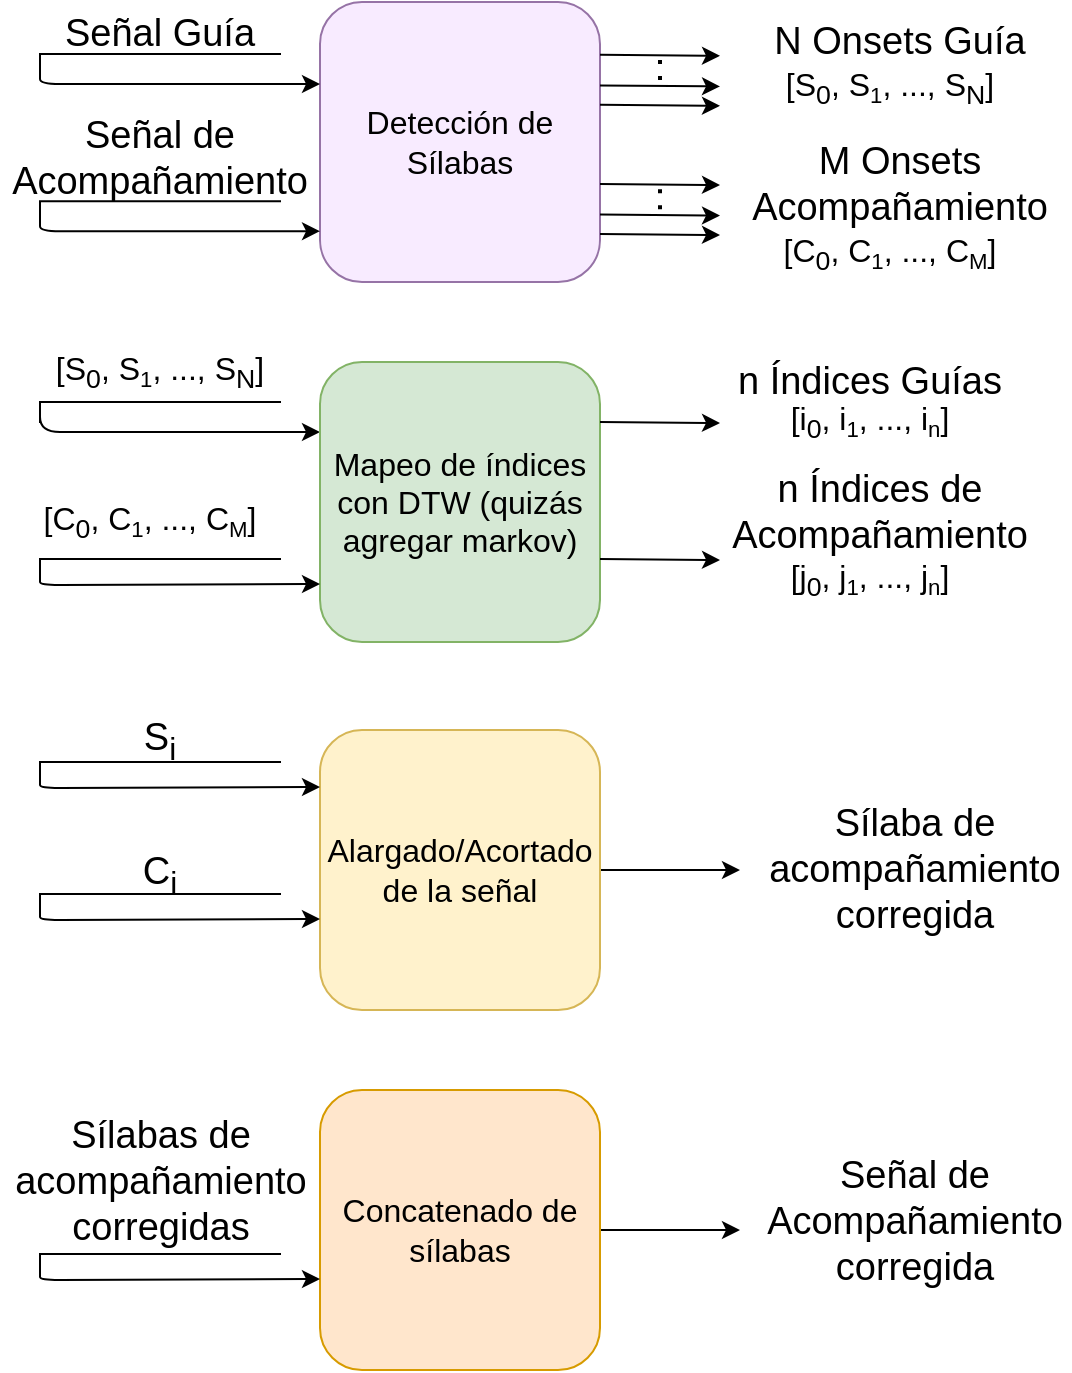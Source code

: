 <mxfile version="13.8.8" type="device"><diagram id="l_QB-jeH4X6DViItUsKL" name="Page-1"><mxGraphModel dx="1543" dy="403" grid="1" gridSize="10" guides="1" tooltips="1" connect="1" arrows="1" fold="1" page="1" pageScale="1" pageWidth="827" pageHeight="1169" math="0" shadow="0"><root><mxCell id="0"/><mxCell id="1" parent="0"/><mxCell id="DnN-pFmFay8qI_5D1zmH-1" value="Detección de Sílabas" style="rounded=1;whiteSpace=wrap;html=1;strokeColor=#9673a6;fontSize=16;fillColor=#F8EBFF;" parent="1" vertex="1"><mxGeometry x="155" y="60" width="140" height="140" as="geometry"/></mxCell><mxCell id="DnN-pFmFay8qI_5D1zmH-2" value="" style="shape=partialRectangle;whiteSpace=wrap;html=1;bottom=0;right=0;fillColor=none;" parent="1" vertex="1"><mxGeometry x="15" y="86" width="120" height="10" as="geometry"/></mxCell><mxCell id="DnN-pFmFay8qI_5D1zmH-3" value="Señal Guía" style="text;html=1;strokeColor=none;fillColor=none;align=center;verticalAlign=middle;whiteSpace=wrap;rounded=0;strokeWidth=1;fontSize=19;" parent="1" vertex="1"><mxGeometry x="15" y="66" width="120" height="20" as="geometry"/></mxCell><mxCell id="DnN-pFmFay8qI_5D1zmH-4" value="" style="endArrow=classic;html=1;fontSize=19;exitX=0;exitY=1;exitDx=0;exitDy=0;entryX=0;entryY=0.5;entryDx=0;entryDy=0;" parent="1" source="DnN-pFmFay8qI_5D1zmH-2" edge="1"><mxGeometry width="50" height="50" relative="1" as="geometry"><mxPoint x="395" y="256" as="sourcePoint"/><mxPoint x="155" y="101" as="targetPoint"/><Array as="points"><mxPoint x="15" y="101"/></Array></mxGeometry></mxCell><mxCell id="DnN-pFmFay8qI_5D1zmH-5" value="" style="endArrow=classic;html=1;fontSize=16;exitX=1;exitY=0.25;exitDx=0;exitDy=0;" parent="1" edge="1"><mxGeometry width="50" height="50" relative="1" as="geometry"><mxPoint x="295" y="86.43" as="sourcePoint"/><mxPoint x="355" y="86.93" as="targetPoint"/></mxGeometry></mxCell><mxCell id="DnN-pFmFay8qI_5D1zmH-7" value="" style="endArrow=classic;html=1;fontSize=16;exitX=1;exitY=0.25;exitDx=0;exitDy=0;" parent="1" edge="1"><mxGeometry width="50" height="50" relative="1" as="geometry"><mxPoint x="295.0" y="101.71" as="sourcePoint"/><mxPoint x="355" y="102.21" as="targetPoint"/></mxGeometry></mxCell><mxCell id="DnN-pFmFay8qI_5D1zmH-8" value="" style="endArrow=classic;html=1;fontSize=16;exitX=1;exitY=0.25;exitDx=0;exitDy=0;" parent="1" edge="1"><mxGeometry width="50" height="50" relative="1" as="geometry"><mxPoint x="295.0" y="111.43" as="sourcePoint"/><mxPoint x="355" y="111.93" as="targetPoint"/></mxGeometry></mxCell><mxCell id="DnN-pFmFay8qI_5D1zmH-9" value="" style="endArrow=none;dashed=1;html=1;dashPattern=1 3;strokeWidth=2;fontSize=16;" parent="1" edge="1"><mxGeometry width="50" height="50" relative="1" as="geometry"><mxPoint x="325" y="99" as="sourcePoint"/><mxPoint x="325" y="89" as="targetPoint"/></mxGeometry></mxCell><mxCell id="DnN-pFmFay8qI_5D1zmH-10" value="N Onsets Guía" style="text;html=1;strokeColor=none;fillColor=none;align=center;verticalAlign=middle;whiteSpace=wrap;rounded=0;strokeWidth=1;fontSize=19;" parent="1" vertex="1"><mxGeometry x="375" y="70" width="140" height="20" as="geometry"/></mxCell><mxCell id="DnN-pFmFay8qI_5D1zmH-14" value="" style="shape=partialRectangle;whiteSpace=wrap;html=1;bottom=0;right=0;fillColor=none;" parent="1" vertex="1"><mxGeometry x="15" y="260" width="120" height="10" as="geometry"/></mxCell><mxCell id="DnN-pFmFay8qI_5D1zmH-15" value="" style="endArrow=classic;html=1;fontSize=19;exitX=0;exitY=0;exitDx=0;exitDy=0;entryX=0;entryY=0.25;entryDx=0;entryDy=0;" parent="1" source="DnN-pFmFay8qI_5D1zmH-14" target="DnN-pFmFay8qI_5D1zmH-17" edge="1"><mxGeometry width="50" height="50" relative="1" as="geometry"><mxPoint x="395" y="485" as="sourcePoint"/><mxPoint x="155" y="330" as="targetPoint"/><Array as="points"><mxPoint x="15" y="275"/></Array></mxGeometry></mxCell><mxCell id="DnN-pFmFay8qI_5D1zmH-16" value="[S&lt;sub&gt;0&lt;/sub&gt;, S&lt;span style=&quot;font-size: 13.333px&quot;&gt;&lt;sub&gt;1&lt;/sub&gt;&lt;/span&gt;, ..., S&lt;sub&gt;N&lt;/sub&gt;]" style="text;html=1;strokeColor=none;fillColor=none;align=center;verticalAlign=middle;whiteSpace=wrap;rounded=0;fontSize=16;" parent="1" vertex="1"><mxGeometry y="235" width="150" height="20" as="geometry"/></mxCell><mxCell id="DnN-pFmFay8qI_5D1zmH-17" value="Mapeo de índices con DTW (quizás agregar markov)" style="rounded=1;whiteSpace=wrap;html=1;strokeColor=#82b366;fontSize=16;fillColor=#d5e8d4;" parent="1" vertex="1"><mxGeometry x="155" y="240" width="140" height="140" as="geometry"/></mxCell><mxCell id="DnN-pFmFay8qI_5D1zmH-23" value="" style="shape=partialRectangle;whiteSpace=wrap;html=1;bottom=0;right=0;fillColor=none;" parent="1" vertex="1"><mxGeometry x="15" y="338.5" width="120" height="10" as="geometry"/></mxCell><mxCell id="DnN-pFmFay8qI_5D1zmH-24" value="" style="endArrow=classic;html=1;fontSize=19;exitX=0;exitY=1;exitDx=0;exitDy=0;entryX=0;entryY=0.25;entryDx=0;entryDy=0;" parent="1" source="DnN-pFmFay8qI_5D1zmH-23" edge="1"><mxGeometry width="50" height="50" relative="1" as="geometry"><mxPoint x="395" y="523.5" as="sourcePoint"/><mxPoint x="155" y="351" as="targetPoint"/><Array as="points"><mxPoint x="15" y="351.5"/></Array></mxGeometry></mxCell><mxCell id="DnN-pFmFay8qI_5D1zmH-26" value="" style="endArrow=classic;html=1;fontSize=16;exitX=1;exitY=0.25;exitDx=0;exitDy=0;" parent="1" edge="1"><mxGeometry width="50" height="50" relative="1" as="geometry"><mxPoint x="295" y="270.0" as="sourcePoint"/><mxPoint x="355" y="270.5" as="targetPoint"/></mxGeometry></mxCell><mxCell id="DnN-pFmFay8qI_5D1zmH-28" value="" style="endArrow=classic;html=1;fontSize=16;exitX=1;exitY=0.25;exitDx=0;exitDy=0;" parent="1" edge="1"><mxGeometry width="50" height="50" relative="1" as="geometry"><mxPoint x="295.0" y="338.5" as="sourcePoint"/><mxPoint x="355" y="339.0" as="targetPoint"/></mxGeometry></mxCell><mxCell id="DnN-pFmFay8qI_5D1zmH-40" style="edgeStyle=orthogonalEdgeStyle;rounded=0;orthogonalLoop=1;jettySize=auto;html=1;exitX=1;exitY=0.5;exitDx=0;exitDy=0;fontSize=9;" parent="1" source="DnN-pFmFay8qI_5D1zmH-31" edge="1"><mxGeometry relative="1" as="geometry"><mxPoint x="365" y="494" as="targetPoint"/></mxGeometry></mxCell><mxCell id="DnN-pFmFay8qI_5D1zmH-31" value="Alargado/Acortado de la señal" style="rounded=1;whiteSpace=wrap;html=1;strokeColor=#d6b656;fontSize=16;fillColor=#fff2cc;" parent="1" vertex="1"><mxGeometry x="155" y="424" width="140" height="140" as="geometry"/></mxCell><mxCell id="DnN-pFmFay8qI_5D1zmH-33" value="S&lt;sub&gt;i&lt;/sub&gt;" style="text;html=1;strokeColor=none;fillColor=none;align=center;verticalAlign=middle;whiteSpace=wrap;rounded=0;strokeWidth=1;fontSize=19;" parent="1" vertex="1"><mxGeometry x="15" y="420" width="120" height="20" as="geometry"/></mxCell><mxCell id="DnN-pFmFay8qI_5D1zmH-39" value="Sílaba de acompañamiento corregida" style="text;html=1;strokeColor=none;fillColor=none;align=center;verticalAlign=middle;whiteSpace=wrap;rounded=0;strokeWidth=1;fontSize=19;" parent="1" vertex="1"><mxGeometry x="375" y="484" width="155" height="20" as="geometry"/></mxCell><mxCell id="FvpN9Vs6fU-Ga11FL0iH-1" value="" style="endArrow=classic;html=1;fontSize=16;exitX=1;exitY=0.25;exitDx=0;exitDy=0;" edge="1" parent="1"><mxGeometry width="50" height="50" relative="1" as="geometry"><mxPoint x="295" y="151" as="sourcePoint"/><mxPoint x="355" y="151.5" as="targetPoint"/></mxGeometry></mxCell><mxCell id="FvpN9Vs6fU-Ga11FL0iH-2" value="" style="endArrow=classic;html=1;fontSize=16;exitX=1;exitY=0.25;exitDx=0;exitDy=0;" edge="1" parent="1"><mxGeometry width="50" height="50" relative="1" as="geometry"><mxPoint x="295" y="166.28" as="sourcePoint"/><mxPoint x="355" y="166.78" as="targetPoint"/></mxGeometry></mxCell><mxCell id="FvpN9Vs6fU-Ga11FL0iH-3" value="" style="endArrow=classic;html=1;fontSize=16;exitX=1;exitY=0.25;exitDx=0;exitDy=0;" edge="1" parent="1"><mxGeometry width="50" height="50" relative="1" as="geometry"><mxPoint x="295" y="176" as="sourcePoint"/><mxPoint x="355" y="176.5" as="targetPoint"/></mxGeometry></mxCell><mxCell id="FvpN9Vs6fU-Ga11FL0iH-4" value="" style="endArrow=none;dashed=1;html=1;dashPattern=1 3;strokeWidth=2;fontSize=16;" edge="1" parent="1"><mxGeometry width="50" height="50" relative="1" as="geometry"><mxPoint x="325" y="163.57" as="sourcePoint"/><mxPoint x="325" y="153.57" as="targetPoint"/></mxGeometry></mxCell><mxCell id="FvpN9Vs6fU-Ga11FL0iH-5" value="M Onsets Acompañamiento" style="text;html=1;strokeColor=none;fillColor=none;align=center;verticalAlign=middle;whiteSpace=wrap;rounded=0;strokeWidth=1;fontSize=19;" vertex="1" parent="1"><mxGeometry x="375" y="140.57" width="140" height="20" as="geometry"/></mxCell><mxCell id="FvpN9Vs6fU-Ga11FL0iH-6" value="" style="shape=partialRectangle;whiteSpace=wrap;html=1;bottom=0;right=0;fillColor=none;" vertex="1" parent="1"><mxGeometry x="15" y="159.57" width="120" height="10" as="geometry"/></mxCell><mxCell id="FvpN9Vs6fU-Ga11FL0iH-7" value="Señal de Acompañamiento" style="text;html=1;strokeColor=none;fillColor=none;align=center;verticalAlign=middle;whiteSpace=wrap;rounded=0;strokeWidth=1;fontSize=19;" vertex="1" parent="1"><mxGeometry x="15" y="128" width="120" height="20" as="geometry"/></mxCell><mxCell id="FvpN9Vs6fU-Ga11FL0iH-8" value="" style="endArrow=classic;html=1;fontSize=19;exitX=0;exitY=1;exitDx=0;exitDy=0;entryX=0;entryY=0.5;entryDx=0;entryDy=0;" edge="1" parent="1" source="FvpN9Vs6fU-Ga11FL0iH-6"><mxGeometry width="50" height="50" relative="1" as="geometry"><mxPoint x="395" y="329.57" as="sourcePoint"/><mxPoint x="155" y="174.57" as="targetPoint"/><Array as="points"><mxPoint x="15" y="174.57"/></Array></mxGeometry></mxCell><mxCell id="FvpN9Vs6fU-Ga11FL0iH-9" value="[S&lt;sub&gt;0&lt;/sub&gt;, S&lt;span style=&quot;font-size: 13.333px&quot;&gt;&lt;sub&gt;1&lt;/sub&gt;&lt;/span&gt;, ..., S&lt;sub&gt;N&lt;/sub&gt;]" style="text;html=1;strokeColor=none;fillColor=none;align=center;verticalAlign=middle;whiteSpace=wrap;rounded=0;fontSize=16;" vertex="1" parent="1"><mxGeometry x="365" y="93" width="150" height="20" as="geometry"/></mxCell><mxCell id="FvpN9Vs6fU-Ga11FL0iH-10" value="[C&lt;sub&gt;0&lt;/sub&gt;, C&lt;span style=&quot;font-size: 13.333px&quot;&gt;&lt;sub&gt;1&lt;/sub&gt;&lt;/span&gt;, ..., C&lt;span style=&quot;font-size: 13.333px&quot;&gt;&lt;sub&gt;M&lt;/sub&gt;&lt;/span&gt;]" style="text;html=1;strokeColor=none;fillColor=none;align=center;verticalAlign=middle;whiteSpace=wrap;rounded=0;fontSize=16;" vertex="1" parent="1"><mxGeometry x="365" y="176" width="150" height="20" as="geometry"/></mxCell><mxCell id="FvpN9Vs6fU-Ga11FL0iH-11" value="[C&lt;sub&gt;0&lt;/sub&gt;, C&lt;span style=&quot;font-size: 13.333px&quot;&gt;&lt;sub&gt;1&lt;/sub&gt;&lt;/span&gt;, ..., C&lt;span style=&quot;font-size: 13.333px&quot;&gt;&lt;sub&gt;M&lt;/sub&gt;&lt;/span&gt;]" style="text;html=1;strokeColor=none;fillColor=none;align=center;verticalAlign=middle;whiteSpace=wrap;rounded=0;fontSize=16;" vertex="1" parent="1"><mxGeometry x="-5" y="310" width="150" height="20" as="geometry"/></mxCell><mxCell id="FvpN9Vs6fU-Ga11FL0iH-12" value="[i&lt;sub&gt;0&lt;/sub&gt;, i&lt;span style=&quot;font-size: 13.333px&quot;&gt;&lt;sub&gt;1&lt;/sub&gt;&lt;/span&gt;, ..., i&lt;span style=&quot;font-size: 13.333px&quot;&gt;&lt;sub&gt;n&lt;/sub&gt;&lt;/span&gt;]" style="text;html=1;strokeColor=none;fillColor=none;align=center;verticalAlign=middle;whiteSpace=wrap;rounded=0;fontSize=16;" vertex="1" parent="1"><mxGeometry x="355" y="260" width="150" height="20" as="geometry"/></mxCell><mxCell id="FvpN9Vs6fU-Ga11FL0iH-13" value="[j&lt;sub&gt;0&lt;/sub&gt;, j&lt;span style=&quot;font-size: 13.333px&quot;&gt;&lt;sub&gt;1&lt;/sub&gt;&lt;/span&gt;, ..., j&lt;span style=&quot;font-size: 13.333px&quot;&gt;&lt;sub&gt;n&lt;/sub&gt;&lt;/span&gt;]" style="text;html=1;strokeColor=none;fillColor=none;align=center;verticalAlign=middle;whiteSpace=wrap;rounded=0;fontSize=16;" vertex="1" parent="1"><mxGeometry x="355" y="338.5" width="150" height="20" as="geometry"/></mxCell><mxCell id="FvpN9Vs6fU-Ga11FL0iH-14" value="n Índices Guías" style="text;html=1;strokeColor=none;fillColor=none;align=center;verticalAlign=middle;whiteSpace=wrap;rounded=0;strokeWidth=1;fontSize=19;" vertex="1" parent="1"><mxGeometry x="360" y="240" width="140" height="20" as="geometry"/></mxCell><mxCell id="FvpN9Vs6fU-Ga11FL0iH-15" value="n Índices de Acompañamiento" style="text;html=1;strokeColor=none;fillColor=none;align=center;verticalAlign=middle;whiteSpace=wrap;rounded=0;strokeWidth=1;fontSize=19;" vertex="1" parent="1"><mxGeometry x="365" y="305" width="140" height="20" as="geometry"/></mxCell><mxCell id="FvpN9Vs6fU-Ga11FL0iH-17" value="" style="shape=partialRectangle;whiteSpace=wrap;html=1;bottom=0;right=0;fillColor=none;" vertex="1" parent="1"><mxGeometry x="15" y="440" width="120" height="10" as="geometry"/></mxCell><mxCell id="FvpN9Vs6fU-Ga11FL0iH-18" value="" style="endArrow=classic;html=1;fontSize=19;exitX=0;exitY=1;exitDx=0;exitDy=0;entryX=0;entryY=0.25;entryDx=0;entryDy=0;" edge="1" parent="1" source="FvpN9Vs6fU-Ga11FL0iH-17"><mxGeometry width="50" height="50" relative="1" as="geometry"><mxPoint x="395" y="625" as="sourcePoint"/><mxPoint x="155" y="452.5" as="targetPoint"/><Array as="points"><mxPoint x="15" y="453"/></Array></mxGeometry></mxCell><mxCell id="FvpN9Vs6fU-Ga11FL0iH-19" value="&lt;sub&gt;&lt;span style=&quot;font-size: 19px&quot;&gt;C&lt;sub&gt;i&lt;/sub&gt;&lt;/span&gt;&lt;/sub&gt;" style="text;html=1;strokeColor=none;fillColor=none;align=center;verticalAlign=middle;whiteSpace=wrap;rounded=0;strokeWidth=1;fontSize=19;" vertex="1" parent="1"><mxGeometry x="15" y="484" width="120" height="20" as="geometry"/></mxCell><mxCell id="FvpN9Vs6fU-Ga11FL0iH-20" value="" style="shape=partialRectangle;whiteSpace=wrap;html=1;bottom=0;right=0;fillColor=none;" vertex="1" parent="1"><mxGeometry x="15" y="506" width="120" height="10" as="geometry"/></mxCell><mxCell id="FvpN9Vs6fU-Ga11FL0iH-21" value="" style="endArrow=classic;html=1;fontSize=19;exitX=0;exitY=1;exitDx=0;exitDy=0;entryX=0;entryY=0.25;entryDx=0;entryDy=0;" edge="1" parent="1" source="FvpN9Vs6fU-Ga11FL0iH-20"><mxGeometry width="50" height="50" relative="1" as="geometry"><mxPoint x="395" y="691" as="sourcePoint"/><mxPoint x="155" y="518.5" as="targetPoint"/><Array as="points"><mxPoint x="15" y="519"/></Array></mxGeometry></mxCell><mxCell id="FvpN9Vs6fU-Ga11FL0iH-22" style="edgeStyle=orthogonalEdgeStyle;rounded=0;orthogonalLoop=1;jettySize=auto;html=1;exitX=1;exitY=0.5;exitDx=0;exitDy=0;fontSize=9;" edge="1" parent="1" source="FvpN9Vs6fU-Ga11FL0iH-23"><mxGeometry relative="1" as="geometry"><mxPoint x="365" y="674" as="targetPoint"/></mxGeometry></mxCell><mxCell id="FvpN9Vs6fU-Ga11FL0iH-23" value="Concatenado de sílabas" style="rounded=1;whiteSpace=wrap;html=1;strokeColor=#d79b00;fontSize=16;fillColor=#ffe6cc;" vertex="1" parent="1"><mxGeometry x="155" y="604" width="140" height="140" as="geometry"/></mxCell><mxCell id="FvpN9Vs6fU-Ga11FL0iH-25" value="Sílabas de acompañamiento corregidas" style="text;html=1;strokeColor=none;fillColor=none;align=center;verticalAlign=middle;whiteSpace=wrap;rounded=0;strokeWidth=1;fontSize=19;" vertex="1" parent="1"><mxGeometry x="-2.5" y="640" width="155" height="20" as="geometry"/></mxCell><mxCell id="FvpN9Vs6fU-Ga11FL0iH-29" value="" style="shape=partialRectangle;whiteSpace=wrap;html=1;bottom=0;right=0;fillColor=none;" vertex="1" parent="1"><mxGeometry x="15" y="686" width="120" height="10" as="geometry"/></mxCell><mxCell id="FvpN9Vs6fU-Ga11FL0iH-30" value="" style="endArrow=classic;html=1;fontSize=19;exitX=0;exitY=1;exitDx=0;exitDy=0;entryX=0;entryY=0.25;entryDx=0;entryDy=0;" edge="1" parent="1" source="FvpN9Vs6fU-Ga11FL0iH-29"><mxGeometry width="50" height="50" relative="1" as="geometry"><mxPoint x="395" y="871" as="sourcePoint"/><mxPoint x="155" y="698.5" as="targetPoint"/><Array as="points"><mxPoint x="15" y="699"/></Array></mxGeometry></mxCell><mxCell id="FvpN9Vs6fU-Ga11FL0iH-31" value="Señal de Acompañamiento corregida" style="text;html=1;strokeColor=none;fillColor=none;align=center;verticalAlign=middle;whiteSpace=wrap;rounded=0;strokeWidth=1;fontSize=19;" vertex="1" parent="1"><mxGeometry x="375" y="660" width="155" height="20" as="geometry"/></mxCell></root></mxGraphModel></diagram></mxfile>